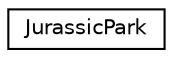 digraph "Graphical Class Hierarchy"
{
  edge [fontname="Helvetica",fontsize="10",labelfontname="Helvetica",labelfontsize="10"];
  node [fontname="Helvetica",fontsize="10",shape=record];
  rankdir="LR";
  Node0 [label="JurassicPark",height=0.2,width=0.4,color="black", fillcolor="white", style="filled",URL="$classJurassicPark.html",tooltip="class for the project "];
}
